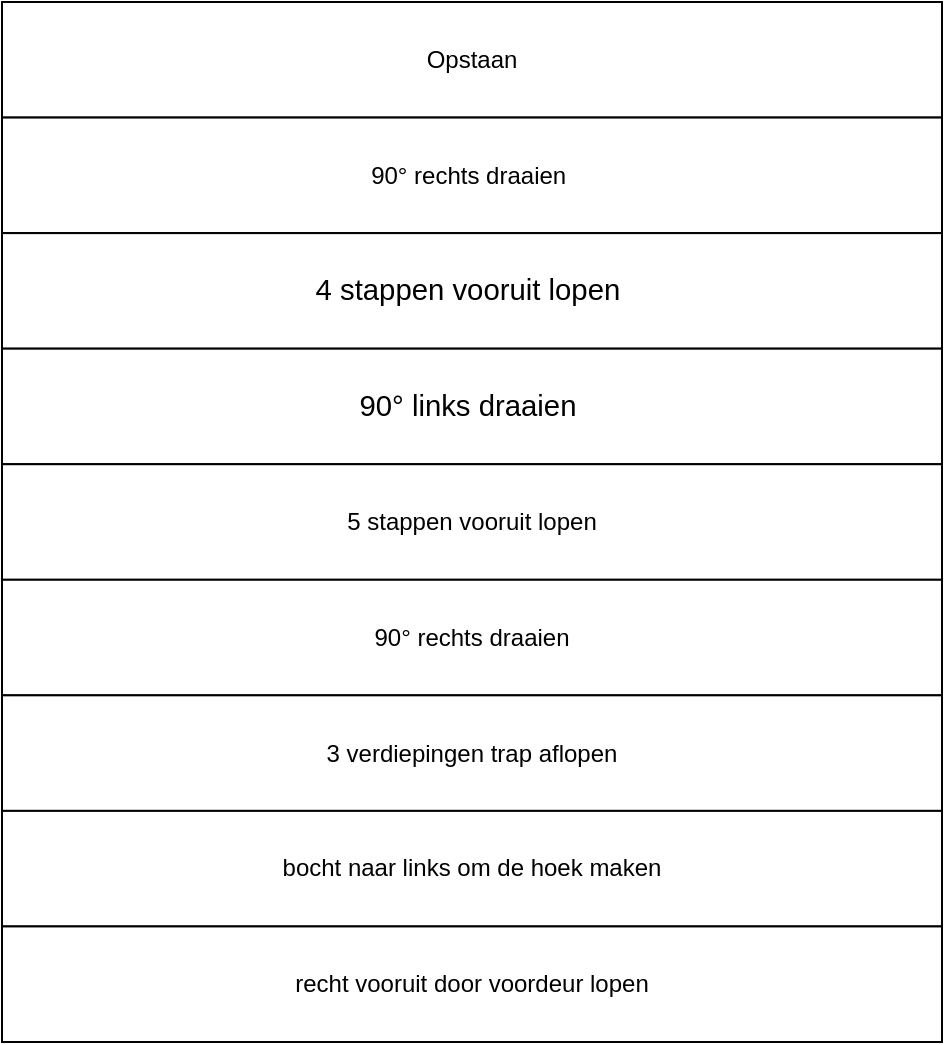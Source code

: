 <mxfile>
    <diagram id="PfRoZrBP7EvUt3IAHAfU" name="Page-1">
        <mxGraphModel dx="734" dy="566" grid="1" gridSize="10" guides="1" tooltips="1" connect="1" arrows="1" fold="1" page="1" pageScale="1" pageWidth="827" pageHeight="1169" math="0" shadow="0">
            <root>
                <mxCell id="0"/>
                <mxCell id="1" parent="0"/>
                <mxCell id="18" value="" style="group" vertex="1" connectable="0" parent="1">
                    <mxGeometry x="100" y="30" width="470" height="520" as="geometry"/>
                </mxCell>
                <mxCell id="9" value="Opstaan" style="rounded=0;whiteSpace=wrap;html=1;" vertex="1" parent="18">
                    <mxGeometry width="470" height="57.778" as="geometry"/>
                </mxCell>
                <mxCell id="10" value="90° rechts draaien&amp;nbsp;" style="rounded=0;fillColor=default;whiteSpace=wrap;html=1;horizontal=1;" vertex="1" parent="18">
                    <mxGeometry y="57.778" width="470" height="57.778" as="geometry"/>
                </mxCell>
                <mxCell id="11" value="&lt;span style=&quot;font-size: 11.0pt ; line-height: 107% ; font-family: &amp;#34;calibri&amp;#34; , sans-serif&quot;&gt;4 stappen vooruit lopen&amp;nbsp;&lt;/span&gt;" style="rounded=0;whiteSpace=wrap;html=1;" vertex="1" parent="18">
                    <mxGeometry y="115.556" width="470" height="57.778" as="geometry"/>
                </mxCell>
                <mxCell id="12" value="&lt;span style=&quot;font-size: 11.0pt ; line-height: 107% ; font-family: &amp;#34;calibri&amp;#34; , sans-serif&quot;&gt;90° links draaien&amp;nbsp;&lt;/span&gt;" style="rounded=0;whiteSpace=wrap;html=1;" vertex="1" parent="18">
                    <mxGeometry y="173.333" width="470" height="57.778" as="geometry"/>
                </mxCell>
                <mxCell id="13" value="5 stappen vooruit lopen" style="rounded=0;whiteSpace=wrap;html=1;" vertex="1" parent="18">
                    <mxGeometry y="231.111" width="470" height="57.778" as="geometry"/>
                </mxCell>
                <mxCell id="14" value="90° rechts draaien" style="rounded=0;whiteSpace=wrap;html=1;" vertex="1" parent="18">
                    <mxGeometry y="288.889" width="470" height="57.778" as="geometry"/>
                </mxCell>
                <mxCell id="15" value="3 verdiepingen trap aflopen" style="rounded=0;whiteSpace=wrap;html=1;" vertex="1" parent="18">
                    <mxGeometry y="346.667" width="470" height="57.778" as="geometry"/>
                </mxCell>
                <mxCell id="16" value="bocht naar links om de hoek maken" style="rounded=0;whiteSpace=wrap;html=1;" vertex="1" parent="18">
                    <mxGeometry y="404.444" width="470" height="57.778" as="geometry"/>
                </mxCell>
                <mxCell id="17" value="recht vooruit door voordeur lopen" style="rounded=0;whiteSpace=wrap;html=1;" vertex="1" parent="18">
                    <mxGeometry y="462.222" width="470" height="57.778" as="geometry"/>
                </mxCell>
            </root>
        </mxGraphModel>
    </diagram>
</mxfile>